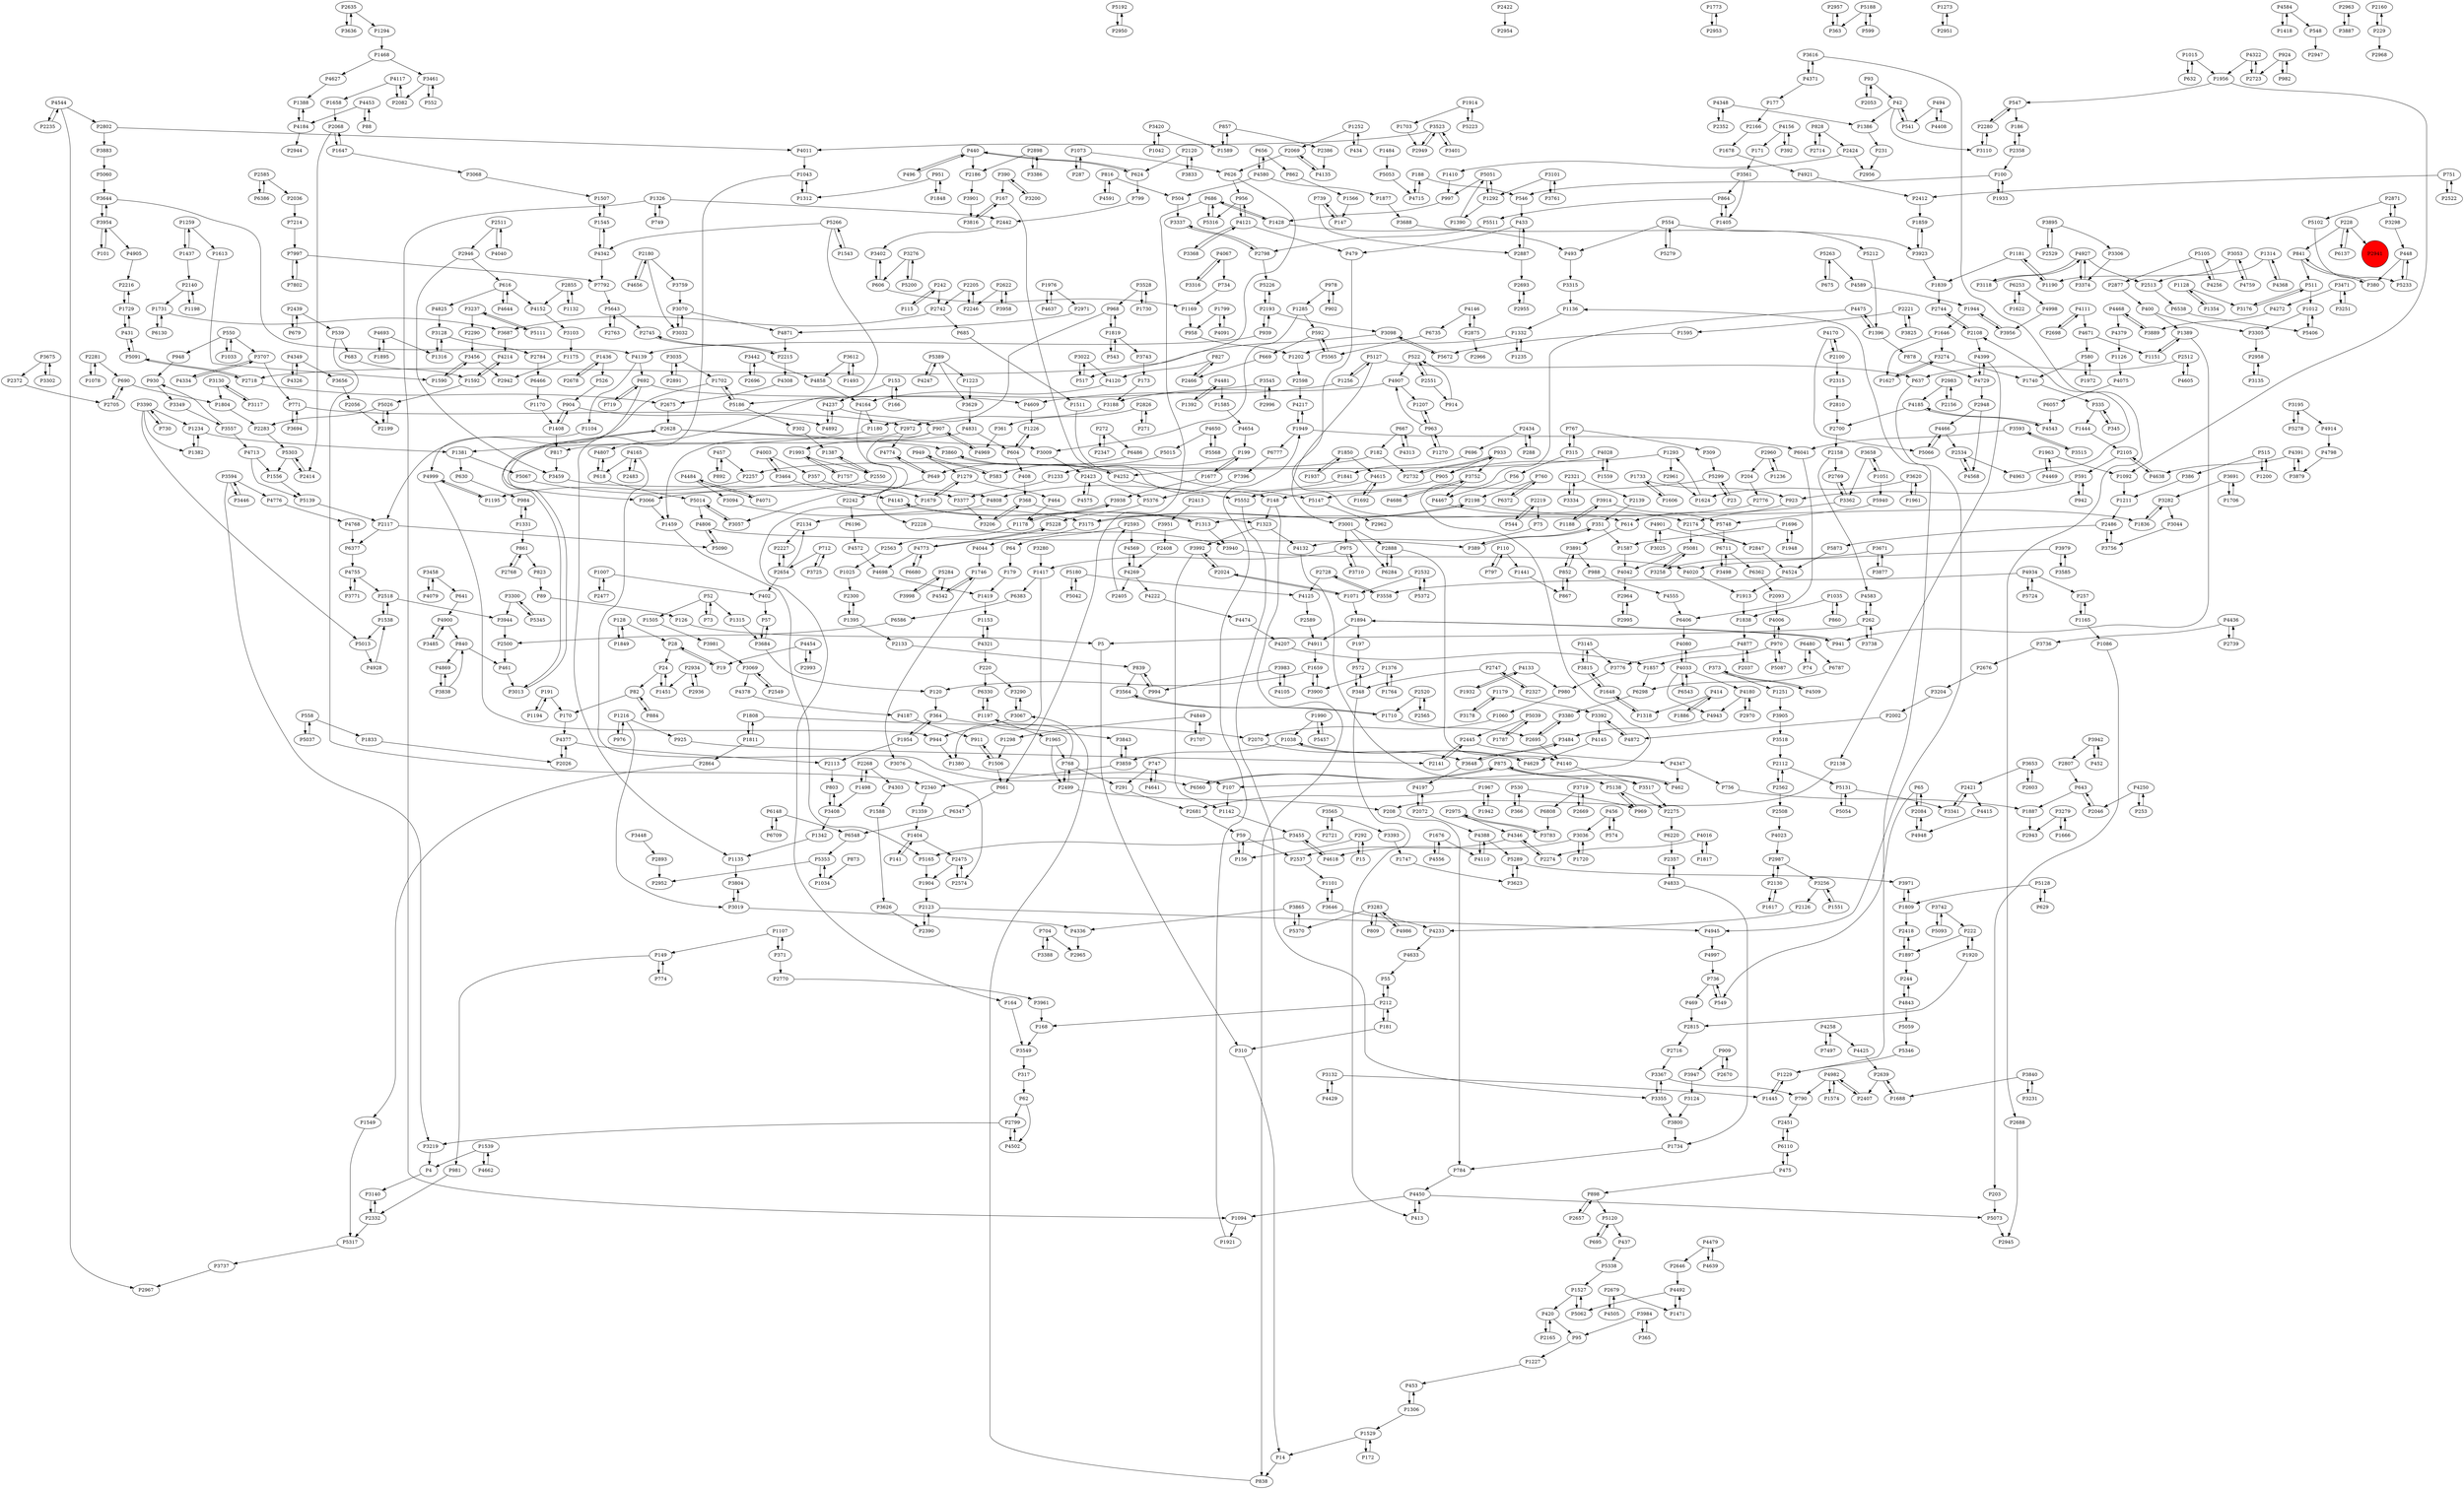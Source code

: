 digraph {
	P3069 -> P4378
	P1428 -> P493
	P1511 -> P5147
	P1498 -> P3408
	P2442 -> P3402
	P968 -> P1180
	P4877 -> P2037
	P2072 -> P4197
	P2358 -> P100
	P3761 -> P3101
	P1007 -> P2477
	P4133 -> P1932
	P4143 -> P1313
	P3992 -> P2024
	P2961 -> P1624
	P4450 -> P5073
	P1559 -> P4028
	P504 -> P3337
	P89 -> P126
	P3464 -> P4143
	P5568 -> P4650
	P1223 -> P3629
	P1298 -> P1506
	P1007 -> P402
	P839 -> P994
	P1376 -> P1764
	P4033 -> P4180
	P4197 -> P2072
	P2002 -> P4872
	P1252 -> P434
	P14 -> P838
	P768 -> P1197
	P4020 -> P1913
	P1436 -> P526
	P4921 -> P2412
	P2728 -> P4125
	P3648 -> P4197
	P4140 -> P3517
	P4871 -> P2215
	P2871 -> P3298
	P5062 -> P1527
	P1012 -> P5406
	P4222 -> P4474
	P2108 -> P4399
	P2688 -> P2945
	P3302 -> P3675
	P1894 -> P197
	P335 -> P1444
	P1993 -> P1757
	P3464 -> P4003
	P1731 -> P6130
	P1809 -> P2418
	P420 -> P2165
	P2993 -> P4454
	P5087 -> P970
	P1404 -> P141
	P4715 -> P188
	P3719 -> P2669
	P1354 -> P1128
	P4117 -> P1658
	P1897 -> P2418
	P898 -> P2657
	P6298 -> P3380
	P1877 -> P3688
	P827 -> P2466
	P2551 -> P914
	P2423 -> P5376
	P2888 -> P6284
	P42 -> P1386
	P4755 -> P3771
	P3594 -> P3446
	P618 -> P4807
	P3274 -> P1627
	P4349 -> P4326
	P768 -> P2499
	P686 -> P5316
	P1710 -> P2695
	P5192 -> P2950
	P5131 -> P5054
	P4650 -> P5568
	P4997 -> P736
	P4637 -> P1976
	P4237 -> P907
	P4347 -> P462
	P3942 -> P452
	P2887 -> P2693
	P554 -> P5279
	P1622 -> P6253
	P1734 -> P784
	P1256 -> P4609
	P4849 -> P1707
	P220 -> P3290
	P4798 -> P3879
	P390 -> P167
	P2934 -> P1451
	P857 -> P2386
	P149 -> P774
	P592 -> P669
	P100 -> P1933
	P626 -> P956
	P2565 -> P2520
	P2946 -> P3459
	P1506 -> P661
	P2268 -> P1498
	P2340 -> P1359
	P2280 -> P547
	P3442 -> P4858
	P4474 -> P4207
	P1259 -> P1437
	P4943 -> P3484
	P272 -> P6486
	P2893 -> P2952
	P4524 -> P1913
	P2958 -> P3135
	P3742 -> P5093
	P949 -> P583
	P949 -> P1279
	P2739 -> P4436
	P2445 -> P2141
	P1316 -> P3128
	P630 -> P984
	P3455 -> P5165
	P6130 -> P1731
	P1506 -> P911
	P1857 -> P6298
	P904 -> P1408
	P3688 -> P3923
	P3103 -> P1175
	P4492 -> P1471
	P3390 -> P5013
	P3251 -> P3471
	P357 -> P1679
	P3101 -> P3761
	P1659 -> P3900
	P767 -> P309
	P3938 -> P1178
	P4773 -> P5228
	P541 -> P42
	P2551 -> P522
	P4170 -> P2100
	P1234 -> P1382
	P302 -> P1387
	P930 -> P3349
	P1696 -> P1948
	P15 -> P292
	P3984 -> P365
	P3124 -> P3800
	P4016 -> P2274
	P2123 -> P2390
	P469 -> P2815
	P1417 -> P1380
	P5066 -> P4466
	P3393 -> P1747
	P1627 -> P3274
	P1382 -> P1234
	P6220 -> P2357
	P5059 -> P5346
	P4475 -> P107
	P5552 -> P3355
	P768 -> P291
	P1405 -> P864
	P522 -> P4907
	P771 -> P2972
	P1292 -> P1390
	P580 -> P1972
	P2424 -> P1410
	P288 -> P2434
	P712 -> P3725
	P390 -> P3200
	P7214 -> P7997
	P1107 -> P371
	P291 -> P2681
	P809 -> P3283
	P4388 -> P4110
	P3001 -> P6284
	P1617 -> P2130
	P4755 -> P2518
	P1094 -> P1921
	P2113 -> P803
	P1390 -> P5051
	P669 -> P2466
	P3044 -> P3756
	P4348 -> P2352
	P5105 -> P4256
	P3001 -> P2888
	P5015 -> P583
	P1178 -> P2563
	P4185 -> P2700
	P515 -> P1200
	P82 -> P170
	P624 -> P440
	P924 -> P2723
	P2747 -> P348
	P958 -> P1202
	P4572 -> P4698
	P2105 -> P591
	P4170 -> P5066
	P366 -> P530
	P2875 -> P4146
	P3865 -> P4336
	P153 -> P166
	P4436 -> P2739
	P4346 -> P2537
	P3710 -> P975
	P4945 -> P4997
	P1895 -> P4693
	P909 -> P2670
	P2654 -> P2227
	P3035 -> P2891
	P3069 -> P2549
	P695 -> P5120
	P4892 -> P4237
	P335 -> P345
	P7997 -> P7792
	P1073 -> P287
	P3833 -> P2120
	P351 -> P1587
	P3594 -> P4776
	P3471 -> P4272
	P616 -> P4825
	P2215 -> P4308
	P5 -> P310
	P1086 -> P203
	P3523 -> P3401
	P5263 -> P4589
	P685 -> P1511
	P6110 -> P2451
	P4774 -> P649
	P3771 -> P4755
	P3840 -> P3231
	P2718 -> P2675
	P2130 -> P2987
	P2216 -> P1729
	P197 -> P572
	P1990 -> P1038
	P3256 -> P1551
	P1388 -> P4184
	P690 -> P1804
	P2972 -> P1459
	P1015 -> P1956
	P4146 -> P2875
	P1949 -> P6041
	P7997 -> P7802
	P1703 -> P2949
	P95 -> P1227
	P3859 -> P2340
	P6383 -> P6586
	P4580 -> P1877
	P4391 -> P3879
	P1015 -> P632
	P1949 -> P6777
	P3298 -> P448
	P951 -> P1312
	P2439 -> P679
	P1170 -> P1408
	P4336 -> P2965
	P1035 -> P860
	P4544 -> P2802
	P3653 -> P2421
	P2522 -> P751
	P2422 -> P2954
	P4877 -> P3776
	P3725 -> P712
	P892 -> P457
	P1595 -> P5672
	P1677 -> P199
	P3752 -> P4467
	P2763 -> P5643
	P28 -> P19
	P402 -> P57
	P3420 -> P1589
	P1545 -> P4342
	P1226 -> P604
	P4321 -> P220
	P683 -> P1592
	P1408 -> P904
	P4091 -> P1799
	P5299 -> P23
	P6480 -> P74
	P790 -> P2451
	P1313 -> P4143
	P3485 -> P4900
	P2744 -> P2108
	P704 -> P3388
	P2698 -> P4111
	P526 -> P904
	P494 -> P4408
	P7396 -> P5376
	P5266 -> P4807
	P3743 -> P173
	P2205 -> P2742
	P5289 -> P3971
	P4544 -> P2967
	P3838 -> P4869
	P4326 -> P4349
	P3388 -> P704
	P5200 -> P3276
	P970 -> P4006
	P546 -> P433
	P2174 -> P2847
	P878 -> P4729
	P2888 -> P4140
	P692 -> P719
	P686 -> P1428
	P1773 -> P2953
	P5081 -> P3258
	P1624 -> P1293
	P948 -> P930
	P591 -> P942
	P4003 -> P357
	P6711 -> P3498
	P167 -> P3816
	P1313 -> P3940
	P1538 -> P5013
	P1169 -> P958
	P4322 -> P1956
	P220 -> P6330
	P5565 -> P592
	P5102 -> P5233
	P57 -> P3684
	P2957 -> P363
	P1408 -> P817
	P5165 -> P1904
	P1285 -> P3009
	P4468 -> P3889
	P2550 -> P3066
	P2716 -> P3367
	P1012 -> P3305
	P1592 -> P5026
	P110 -> P797
	P1590 -> P3456
	P24 -> P1451
	P1799 -> P4091
	P5093 -> P3742
	P3561 -> P864
	P2414 -> P5303
	P4023 -> P2987
	P5180 -> P4125
	P3368 -> P4121
	P4927 -> P3118
	P1976 -> P4637
	P1648 -> P3815
	P2585 -> P6386
	P2520 -> P1710
	P3374 -> P4927
	P4121 -> P3368
	P4121 -> P956
	P3900 -> P1659
	P6480 -> P6787
	P440 -> P2186
	P547 -> P186
	P1331 -> P984
	P73 -> P52
	P5091 -> P431
	P3392 -> P4145
	P3128 -> P2784
	P4006 -> P970
	P2407 -> P4982
	P3895 -> P2529
	P2321 -> P3334
	P272 -> P2347
	P3456 -> P1590
	P3623 -> P5289
	P4492 -> P5062
	P3280 -> P1417
	P1179 -> P3178
	P1273 -> P2951
	P1606 -> P1733
	P4075 -> P6057
	P4639 -> P4479
	P4347 -> P756
	P182 -> P2732
	P2180 -> P3759
	P3446 -> P3594
	P1417 -> P6383
	P1035 -> P1838
	P558 -> P1833
	P4901 -> P3025
	P1175 -> P2942
	P42 -> P541
	P6377 -> P4755
	P5188 -> P599
	P4346 -> P2274
	P1587 -> P4042
	P3671 -> P3877
	P4927 -> P3374
	P2126 -> P4233
	P3565 -> P3393
	P2140 -> P1731
	P624 -> P799
	P3646 -> P1101
	P3737 -> P2967
	P5353 -> P2952
	P1507 -> P1545
	P6560 -> P875
	P2675 -> P2628
	P3859 -> P3843
	P2953 -> P1773
	P2165 -> P420
	P2315 -> P2810
	P262 -> P3738
	P1730 -> P3528
	P4469 -> P1963
	P1920 -> P222
	P4252 -> P5552
	P6057 -> P4543
	P2357 -> P4833
	P861 -> P823
	P4969 -> P907
	P4467 -> P2174
	P2321 -> P2139
	P3523 -> P2949
	P6196 -> P4572
	P433 -> P479
	P2971 -> P4871
	P2728 -> P3558
	P1256 -> P5127
	P3905 -> P3518
	P816 -> P4591
	P368 -> P1323
	P5303 -> P1556
	P2802 -> P3883
	P2696 -> P3442
	P6253 -> P1622
	P6680 -> P4773
	P2300 -> P1395
	P1702 -> P5186
	P1731 -> P3687
	P4436 -> P3736
	P1819 -> P3743
	P3282 -> P3044
	P2327 -> P2747
	P939 -> P2193
	P242 -> P2742
	P3341 -> P2421
	P3117 -> P3130
	P5042 -> P5180
	P4776 -> P4768
	P1747 -> P3623
	P2693 -> P2955
	P1848 -> P951
	P616 -> P4644
	P1216 -> P3019
	P3067 -> P944
	P3282 -> P1836
	P5111 -> P3237
	P2603 -> P3653
	P4105 -> P3983
	P2654 -> P2134
	P3954 -> P101
	P5284 -> P4542
	P6372 -> P760
	P4825 -> P3128
	P4391 -> P4638
	P4999 -> P1195
	P3658 -> P3362
	P1954 -> P364
	P2134 -> P2227
	P599 -> P5188
	P3719 -> P6808
	P3408 -> P1342
	P1259 -> P1613
	P2799 -> P4502
	P530 -> P366
	P2512 -> P4605
	P4481 -> P1392
	P292 -> P15
	P2742 -> P685
	P988 -> P4555
	P3461 -> P552
	P1092 -> P1211
	P6777 -> P7396
	P1746 -> P4542
	P3646 -> P4233
	P799 -> P2442
	P1179 -> P3392
	P751 -> P2522
	P128 -> P28
	P656 -> P862
	P1505 -> P3981
	P1389 -> P1151
	P3616 -> P4371
	P4843 -> P5059
	P1692 -> P4615
	P1678 -> P4921
	P626 -> P517
	P2705 -> P690
	P1894 -> P941
	P4833 -> P1734
	P1961 -> P3620
	P739 -> P147
	P42 -> P3110
	P1235 -> P1332
	P4583 -> P262
	P2950 -> P5192
	P4125 -> P2589
	P1437 -> P2140
	P951 -> P1848
	P554 -> P493
	P2423 -> P4575
	P3951 -> P2408
	P4556 -> P1676
	P548 -> P2947
	P4120 -> P4164
	P3545 -> P2996
	P1658 -> P2068
	P448 -> P380
	P65 -> P549
	P3691 -> P1706
	P4773 -> P6680
	P4033 -> P4943
	P1956 -> P1092
	P862 -> P1566
	P2549 -> P3069
	P461 -> P3013
	P4256 -> P5105
	P3992 -> P1142
	P52 -> P1505
	P5748 -> P6711
	P861 -> P2768
	P3094 -> P3175
	P208 -> P784
	P2563 -> P1025
	P1956 -> P547
	P4633 -> P55
	P4484 -> P4071
	P2875 -> P2966
	P2628 -> P3860
	P4693 -> P1316
	P2635 -> P3636
	P4544 -> P2235
	P191 -> P1194
	P5051 -> P997
	P643 -> P1887
	P52 -> P73
	P3110 -> P2280
	P3684 -> P120
	P2798 -> P3337
	P3961 -> P168
	P389 -> P351
	P413 -> P4450
	P2975 -> P3783
	P365 -> P3984
	P5511 -> P2798
	P852 -> P867
	P2180 -> P4656
	P4342 -> P7792
	P661 -> P6347
	P873 -> P1034
	P2963 -> P3887
	P3979 -> P3585
	P736 -> P549
	P3175 -> P4044
	P2486 -> P5873
	P452 -> P3942
	P734 -> P1169
	P4713 -> P1556
	P1498 -> P2268
	P4568 -> P2534
	P3118 -> P4927
	P244 -> P4843
	P345 -> P335
	P2158 -> P4583
	P2593 -> P64
	P4934 -> P3558
	P583 -> P949
	P3891 -> P988
	P2776 -> P1313
	P4184 -> P2944
	P2574 -> P2475
	P4269 -> P4222
	P2037 -> P4877
	P580 -> P1740
	P774 -> P149
	P841 -> P380
	P5317 -> P3737
	P5091 -> P2718
	P1914 -> P5223
	P5228 -> P4773
	P907 -> P4969
	P904 -> P4892
	P4986 -> P3283
	P2898 -> P3386
	P2140 -> P1198
	P2622 -> P3958
	P4591 -> P816
	P3274 -> P1740
	P400 -> P3305
	P1468 -> P3461
	P4033 -> P4080
	P1165 -> P1086
	P2193 -> P3098
	P315 -> P56
	P3283 -> P5370
	P5105 -> P2877
	P171 -> P3561
	P3983 -> P994
	P4858 -> P4164
	P186 -> P2358
	P3707 -> P4334
	P1107 -> P149
	P1285 -> P592
	P2593 -> P4569
	P4132 -> P3517
	P2072 -> P4388
	P550 -> P948
	P5724 -> P4934
	P4609 -> P1226
	P2483 -> P4165
	P3334 -> P2321
	P1445 -> P1229
	P2635 -> P1294
	P2589 -> P4911
	P981 -> P2332
	P1197 -> P1965
	P3940 -> P4020
	P1236 -> P2960
	P4067 -> P3316
	P942 -> P591
	P3616 -> P2688
	P4258 -> P4425
	P550 -> P1033
	P4807 -> P618
	P2513 -> P6538
	P448 -> P5233
	P147 -> P739
	P5223 -> P1914
	P1679 -> P1279
	P3752 -> P4686
	P4040 -> P2511
	P3032 -> P3070
	P3367 -> P3355
	P543 -> P1819
	P1920 -> P2815
	P2714 -> P828
	P164 -> P3549
	P1729 -> P431
	P2987 -> P3256
	P4165 -> P6560
	P1666 -> P3279
	P1180 -> P1381
	P994 -> P839
	P100 -> P546
	P2421 -> P3341
	P93 -> P42
	P1894 -> P4911
	P400 -> P1389
	P1294 -> P1468
	P1437 -> P1259
	P3456 -> P2942
	P3984 -> P95
	P2987 -> P2130
	P4453 -> P4184
	P3815 -> P1648
	P2268 -> P4303
	P1292 -> P5051
	P2386 -> P4135
	P860 -> P1035
	P2500 -> P461
	P3877 -> P3671
	P817 -> P3459
	P3653 -> P2603
	P3914 -> P5748
	P2372 -> P2705
	P1326 -> P749
	P4247 -> P5389
	P2105 -> P4638
	P1306 -> P453
	P2290 -> P3456
	P4928 -> P1538
	P1538 -> P2518
	P6253 -> P4998
	P3195 -> P4914
	P3066 -> P1459
	P2193 -> P939
	P1543 -> P5266
	P1648 -> P1318
	P3128 -> P1316
	P522 -> P2551
	P1451 -> P24
	P3067 -> P3290
	P6466 -> P1170
	P1126 -> P4075
	P4111 -> P2698
	P2562 -> P2112
	P5026 -> P2283
	P3458 -> P4079
	P434 -> P1252
	P2960 -> P1236
	P1293 -> P905
	P4927 -> P2513
	P2198 -> P3175
	P1441 -> P867
	P315 -> P767
	P153 -> P4237
	P1104 -> P4999
	P978 -> P902
	P1181 -> P1190
	P3377 -> P3206
	P2405 -> P2593
	P3558 -> P2728
	P2024 -> P1071
	P1033 -> P550
	P2228 -> P3940
	P1436 -> P2678
	P4250 -> P2046
	P456 -> P574
	P3025 -> P4901
	P2082 -> P4117
	P5212 -> P1396
	P2970 -> P4180
	P5051 -> P1292
	P4028 -> P4252
	P2877 -> P400
	P1034 -> P5353
	P704 -> P2965
	P1323 -> P4132
	P494 -> P541
	P1592 -> P4214
	P3825 -> P2221
	P1101 -> P3646
	P3057 -> P5014
	P5120 -> P695
	P6586 -> P2500
	P898 -> P5120
	P3098 -> P5672
	P287 -> P1073
	P2768 -> P861
	P3518 -> P2112
	P3219 -> P4
	P6148 -> P6548
	P1585 -> P4654
	P222 -> P1897
	P3901 -> P3816
	P4808 -> P2134
	P1811 -> P1808
	P228 -> P841
	P4907 -> P3188
	P3675 -> P2372
	P2100 -> P2315
	P2670 -> P909
	P2723 -> P4322
	P5389 -> P3629
	P2242 -> P6196
	P2117 -> P5090
	P5014 -> P3057
	P4269 -> P2405
	P614 -> P3891
	P5139 -> P2117
	P3068 -> P1507
	P749 -> P1326
	P1841 -> P4808
	P2678 -> P1436
	P4806 -> P5090
	P3865 -> P5370
	P592 -> P5565
	P970 -> P1857
	P3132 -> P1445
	P1151 -> P1389
	P262 -> P4583
	P5090 -> P4806
	P2024 -> P3992
	P3009 -> P2423
	P2628 -> P3013
	P2068 -> P1647
	P803 -> P3408
	P4569 -> P4269
	P222 -> P1920
	P1404 -> P2475
	P4901 -> P2847
	P120 -> P364
	P6711 -> P6362
	P4982 -> P790
	P4111 -> P4671
	P2995 -> P2964
	P2695 -> P4140
	P606 -> P1169
	P2960 -> P204
	P2518 -> P3944
	P1944 -> P3956
	P6041 -> P6406
	P212 -> P55
	P1696 -> P1587
	P4479 -> P4639
	P4003 -> P3464
	P2520 -> P2565
	P115 -> P242
	P2518 -> P1538
	P56 -> P4467
	P3315 -> P1136
	P6137 -> P228
	P166 -> P153
	P1967 -> P2681
	P1181 -> P1839
	P2639 -> P2407
	P606 -> P3402
	P4156 -> P171
	P679 -> P2439
	P3178 -> P1179
	P4729 -> P2948
	P1887 -> P2943
	P2550 -> P1387
	P3019 -> P3804
	P550 -> P3707
	P310 -> P14
	P747 -> P4641
	P204 -> P2776
	P2186 -> P3901
	P1972 -> P580
	P3279 -> P2943
	P4146 -> P6735
	P5406 -> P1012
	P969 -> P5138
	P2508 -> P4023
	P852 -> P3891
	P5672 -> P3098
	P5940 -> P5748
	P4914 -> P4798
	P75 -> P4132
	P1190 -> P1181
	P5873 -> P4524
	P1211 -> P2486
	P4067 -> P734
	P1921 -> P1949
	P168 -> P3549
	P3188 -> P2972
	P1315 -> P3684
	P530 -> P969
	P2219 -> P544
	P667 -> P182
	P760 -> P2198
	P6110 -> P475
	P2108 -> P2744
	P1165 -> P257
	P3237 -> P5111
	P4044 -> P1746
	P172 -> P1529
	P4575 -> P2423
	P3195 -> P5278
	P4481 -> P1585
	P4408 -> P494
	P1646 -> P3274
	P911 -> P1506
	P604 -> P1226
	P574 -> P456
	P4502 -> P2799
	P3691 -> P3282
	P3620 -> P1624
	P3838 -> P840
	P618 -> P5014
	P840 -> P461
	P515 -> P386
	P2534 -> P4568
	P1574 -> P4982
	P1804 -> P2283
	P1234 -> P1381
	P1746 -> P3076
	P2534 -> P4963
	P1468 -> P4627
	P2084 -> P65
	P203 -> P5073
	P4729 -> P4399
	P52 -> P1315
	P5289 -> P3623
	P2130 -> P1617
	P364 -> P1954
	P5353 -> P1034
	P6330 -> P1197
	P2679 -> P4505
	P3362 -> P2769
	P253 -> P4250
	P3883 -> P5060
	P2056 -> P2199
	P2227 -> P2654
	P2439 -> P539
	P3891 -> P852
	P408 -> P368
	P1937 -> P1850
	P199 -> P1677
	P1251 -> P3905
	P3564 -> P1710
	P875 -> P462
	P2221 -> P1595
	P4121 -> P479
	P1551 -> P3256
	P1914 -> P1703
	P2112 -> P5131
	P1965 -> P768
	P1963 -> P4469
	P2949 -> P3523
	P5060 -> P3644
	P414 -> P1318
	P3981 -> P3069
	P1153 -> P4321
	P3517 -> P2275
	P4117 -> P2082
	P2123 -> P4945
	P126 -> P5
	P2120 -> P624
	P364 -> P3843
	P2198 -> P1836
	P74 -> P6480
	P914 -> P522
	P547 -> P2280
	P3130 -> P1804
	P179 -> P1419
	P984 -> P1331
	P864 -> P5511
	P4214 -> P1592
	P1227 -> P453
	P309 -> P5299
	P1071 -> P1894
	P1707 -> P4849
	P1216 -> P925
	P4650 -> P5015
	P110 -> P1441
	P2026 -> P4377
	P907 -> P1993
	P3783 -> P2975
	P59 -> P2537
	P7497 -> P4258
	P371 -> P2770
	P5026 -> P2199
	P784 -> P4450
	P1904 -> P2123
	P496 -> P440
	P1306 -> P1529
	P649 -> P2242
	P3923 -> P1839
	P907 -> P2228
	P909 -> P3947
	P816 -> P504
	P823 -> P89
	P257 -> P1165
	P3013 -> P2628
	P4644 -> P616
	P101 -> P3954
	P5278 -> P3195
	P453 -> P1306
	P1396 -> P4475
	P2274 -> P4346
	P2445 -> P4347
	P4934 -> P257
	P857 -> P1589
	P2975 -> P4346
	P3889 -> P4468
	P4768 -> P6377
	P4139 -> P692
	P1527 -> P5062
	P3279 -> P1666
	P4638 -> P2105
	P82 -> P884
	P1419 -> P1153
	P1740 -> P335
	P2486 -> P3756
	P2412 -> P1859
	P1811 -> P2864
	P5372 -> P2532
	P1849 -> P128
	P2408 -> P4269
	P4454 -> P2993
	P4165 -> P618
	P3528 -> P1730
	P6548 -> P5353
	P3515 -> P3593
	P1418 -> P4584
	P924 -> P982
	P4831 -> P817
	P5316 -> P686
	P3022 -> P4120
	P4693 -> P1895
	P1676 -> P4110
	P4963 -> P2108
	P3019 -> P4336
	P3355 -> P3367
	P2466 -> P827
	P4371 -> P177
	P2639 -> P1688
	P1195 -> P4999
	P1527 -> P420
	P902 -> P978
	P2855 -> P4152
	P2156 -> P2983
	P1932 -> P4133
	P667 -> P4313
	P1025 -> P2300
	P3256 -> P2126
	P4080 -> P4033
	P6735 -> P5565
	P4313 -> P667
	P1178 -> P3938
	P5186 -> P302
	P3200 -> P390
	P4399 -> P2138
	P2810 -> P2700
	P1886 -> P414
	P4905 -> P2216
	P1566 -> P147
	P2871 -> P5102
	P6386 -> P2585
	P440 -> P624
	P1293 -> P2961
	P730 -> P3390
	P4759 -> P3053
	P3053 -> P2513
	P963 -> P4907
	P1043 -> P1312
	P3612 -> P1493
	P616 -> P4152
	P475 -> P898
	P692 -> P4609
	P5389 -> P1223
	P956 -> P5316
	P2421 -> P4415
	P3523 -> P4011
	P4342 -> P1545
	P3140 -> P2332
	P3684 -> P57
	P228 -> P2941
	P371 -> P1107
	P4872 -> P3392
	P4207 -> P1857
	P2215 -> P2745
	P348 -> P572
	P2826 -> P361
	P3076 -> P2574
	P1207 -> P963
	P475 -> P6110
	P3979 -> P4020
	P939 -> P4139
	P3815 -> P3145
	P3498 -> P6711
	P1954 -> P2113
	P3944 -> P2500
	P457 -> P892
	P4165 -> P2483
	P2646 -> P4492
	P4272 -> P3889
	P1395 -> P2133
	P4686 -> P3752
	P3887 -> P2963
	P760 -> P6372
	P1060 -> P2070
	P457 -> P2257
	P2100 -> P4170
	P3145 -> P3776
	P1386 -> P231
	P1051 -> P5940
	P348 -> P413
	P1318 -> P1648
	P1229 -> P1445
	P2669 -> P3719
	P1729 -> P2216
	P188 -> P546
	P4258 -> P7497
	P4454 -> P19
	P1799 -> P958
	P4164 -> P1180
	P3971 -> P1809
	P1710 -> P3564
	P3392 -> P4872
	P1252 -> P2069
	P4 -> P3140
	P1993 -> P2550
	P1038 -> P4629
	P2281 -> P1078
	P5131 -> P3341
	P2983 -> P4185
	P6543 -> P4033
	P1556 -> P5139
	P1381 -> P630
	P4145 -> P4629
	P3204 -> P2002
	P3035 -> P1702
	P5279 -> P554
	P149 -> P981
	P1279 -> P464
	P188 -> P4715
	P1787 -> P5039
	P905 -> P148
	P1613 -> P1590
	P4349 -> P3656
	P5138 -> P2275
	P4184 -> P1388
	P1859 -> P3923
	P933 -> P2732
	P4900 -> P840
	P2424 -> P2956
	P4998 -> P3956
	P1720 -> P3036
	P1326 -> P1094
	P368 -> P3206
	P373 -> P1251
	P2676 -> P3204
	P3557 -> P4713
	P554 -> P5212
	P6406 -> P4080
	P2742 -> P3687
	P4589 -> P1944
	P5053 -> P4715
	P1942 -> P1967
	P1539 -> P4
	P4849 -> P1298
	P4016 -> P1817
	P4629 -> P1038
	P2280 -> P3110
	P3671 -> P3258
	P4368 -> P1314
	P2951 -> P1273
	P5346 -> P1229
	P199 -> P1233
	P5338 -> P1527
	P2537 -> P1101
	P944 -> P1380
	P59 -> P156
	P978 -> P1285
	P1197 -> P6330
	P3942 -> P2807
	P3675 -> P3302
	P3636 -> P2635
	P4071 -> P4484
	P4806 -> P389
	P2221 -> P3825
	P3459 -> P4808
	P1136 -> P1332
	P2084 -> P4948
	P2955 -> P2693
	P3658 -> P1051
	P3471 -> P3251
	P2117 -> P6377
	P841 -> P511
	P3300 -> P5345
	P2948 -> P4466
	P2180 -> P3032
	P544 -> P2219
	P3742 -> P222
	P4907 -> P1207
	P1135 -> P3804
	P177 -> P2166
	P1194 -> P191
	P3694 -> P771
	P3561 -> P1405
	P1216 -> P976
	P464 -> P1178
	P2138 -> P208
	P2983 -> P2156
	P19 -> P28
	P4948 -> P2084
	P2972 -> P4774
	P2499 -> P208
	P433 -> P2887
	P6808 -> P3783
	P170 -> P4377
	P7802 -> P7997
	P3402 -> P606
	P3135 -> P2958
	P1808 -> P2070
	P1380 -> P107
	P1976 -> P2971
	P3276 -> P606
	P690 -> P2705
	P747 -> P291
	P4466 -> P2534
	P1679 -> P164
	P1545 -> P1507
	P1314 -> P4368
	P3036 -> P1720
	P1323 -> P3992
	P1270 -> P963
	P4671 -> P1151
	P373 -> P4509
	P4662 -> P1539
	P5263 -> P675
	P2112 -> P2562
	P1392 -> P4481
	P4505 -> P2679
	P4133 -> P980
	P3380 -> P2695
	P1819 -> P543
	P1588 -> P3626
	P173 -> P3188
	P1071 -> P2024
	P4348 -> P1386
	P2174 -> P5081
	P414 -> P1886
	P3629 -> P4831
	P4180 -> P2970
	P968 -> P1819
	P2070 -> P3648
	P7792 -> P5643
	P479 -> P614
	P4250 -> P253
	P3355 -> P3800
	P3484 -> P3648
	P2802 -> P4011
	P1128 -> P1354
	P1539 -> P4662
	P2347 -> P272
	P2275 -> P6220
	P3626 -> P2390
	P4450 -> P1094
	P1990 -> P5457
	P1702 -> P2117
	P980 -> P1060
	P5643 -> P2763
	P3455 -> P4618
	P976 -> P1216
	P2654 -> P402
	P2770 -> P3961
	P3759 -> P3070
	P637 -> P4945
	P4618 -> P3455
	P431 -> P5091
	P517 -> P3022
	P1389 -> P941
	P2585 -> P2036
	P1038 -> P3859
	P262 -> P5
	P2160 -> P229
	P3656 -> P2056
	P2257 -> P1195
	P4656 -> P2180
	P1078 -> P2281
	P875 -> P5138
	P1529 -> P14
	P4475 -> P1396
	P3448 -> P2893
	P55 -> P212
	P686 -> P661
	P4011 -> P1043
	P3549 -> P317
	P3316 -> P4067
	P3840 -> P1688
	P93 -> P2053
	P3843 -> P3859
	P632 -> P1015
	P549 -> P736
	P2732 -> P933
	P456 -> P3036
	P6538 -> P5406
	P181 -> P310
	P3860 -> P4252
	P4615 -> P5552
	P440 -> P496
	P3053 -> P4759
	P591 -> P923
	P2036 -> P7214
	P2451 -> P6110
	P1850 -> P4615
	P982 -> P924
	P5127 -> P637
	P4654 -> P199
	P2807 -> P643
	P3958 -> P2622
	P4033 -> P6543
	P756 -> P1887
	P3594 -> P3219
	P975 -> P1417
	P6347 -> P6548
	P4042 -> P2964
	P181 -> P212
	P167 -> P148
	P3442 -> P2696
	P2475 -> P1904
	P2657 -> P898
	P828 -> P2424
	P242 -> P115
	P4399 -> P4729
	P65 -> P2084
	P2747 -> P2327
	P1676 -> P4556
	P4773 -> P4698
	P2700 -> P2158
	P3895 -> P3306
	P4999 -> P944
	P5128 -> P1809
	P2141 -> P2445
	P191 -> P170
	P4377 -> P2113
	P3258 -> P5081
	P5376 -> P5228
	P3206 -> P368
	P2477 -> P1007
	P970 -> P5087
	P1647 -> P3068
	P5039 -> P1787
	P493 -> P3315
	P5299 -> P5147
	P5643 -> P2745
	P558 -> P5037
	P3401 -> P3523
	P4237 -> P4892
	P228 -> P6137
	P1200 -> P515
	P2695 -> P3380
	P1410 -> P997
	P2934 -> P2936
	P2964 -> P2995
	P4371 -> P3616
	P2219 -> P75
	P3098 -> P2718
	P3776 -> P980
	P712 -> P2654
	P229 -> P2968
	P3276 -> P5200
	P2681 -> P59
	P3620 -> P1961
	P827 -> P4120
	P696 -> P1841
	P5266 -> P1543
	P2352 -> P4348
	P3914 -> P1188
	P4217 -> P1949
	P1493 -> P3612
	P5120 -> P437
	P431 -> P1729
	P1897 -> P244
	P2499 -> P768
	P2532 -> P5372
	P128 -> P1849
	P1706 -> P3691
	P1188 -> P3914
	P875 -> P6560
	P6362 -> P2093
	P380 -> P841
	P3644 -> P3954
	P3738 -> P262
	P1808 -> P1811
	P2390 -> P2123
	P6284 -> P2888
	P2511 -> P4040
	P62 -> P2799
	P3923 -> P1859
	P5037 -> P558
	P736 -> P469
	P2864 -> P1549
	P5180 -> P5042
	P4269 -> P4569
	P975 -> P3710
	P3130 -> P3117
	P1042 -> P3420
	P3557 -> P930
	P1757 -> P1993
	P437 -> P5338
	P5039 -> P2445
	P5226 -> P2193
	P1764 -> P1376
	P4641 -> P747
	P4698 -> P1419
	P1312 -> P1043
	P2826 -> P271
	P3337 -> P2798
	P2799 -> P3219
	P1331 -> P861
	P4833 -> P2357
	P1332 -> P1235
	P1128 -> P3176
	P5266 -> P4342
	P148 -> P838
	P4079 -> P3458
	P3593 -> P6041
	P1836 -> P3282
	P3998 -> P5284
	P1963 -> P1092
	P1342 -> P1135
	P767 -> P315
	P2139 -> P351
	P1051 -> P3658
	P539 -> P2340
	P884 -> P82
	P2679 -> P1471
	P2948 -> P4568
	P1381 -> P5067
	P4466 -> P5066
	P3175 -> P2198
	P1933 -> P100
	P5073 -> P2945
	P3800 -> P1734
	P1733 -> P923
	P2205 -> P2246
	P5067 -> P3377
	P3420 -> P1042
	P4831 -> P604
	P2046 -> P643
	P1132 -> P2855
	P3458 -> P641
	P4843 -> P244
	P156 -> P59
	P4584 -> P548
	P2069 -> P626
	P4164 -> P3057
	P2946 -> P616
	P4377 -> P2026
	P4584 -> P1418
	P649 -> P4774
	P2622 -> P2246
	P4388 -> P5289
	P3593 -> P3515
	P3585 -> P3979
	P1332 -> P1202
	P1326 -> P2442
	P2898 -> P2186
	P5284 -> P3998
	P3283 -> P4986
	P4453 -> P88
	P363 -> P2957
	P271 -> P2826
	P1688 -> P2639
	P4110 -> P4388
	P2120 -> P3833
	P1817 -> P4016
	P1428 -> P686
	P867 -> P852
	P3036 -> P4618
	P840 -> P4869
	P4185 -> P4543
	P4605 -> P2512
	P3176 -> P511
	P1733 -> P1606
	P2413 -> P3951
	P1659 -> P120
	P229 -> P2160
	P1965 -> P2499
	P4139 -> P1104
	P1202 -> P2598
	P2936 -> P2934
	P4303 -> P1588
	P2358 -> P186
	P643 -> P2046
	P4028 -> P1559
	P797 -> P110
	P62 -> P4502
	P3947 -> P3124
	P2332 -> P3140
	P1589 -> P857
	P5081 -> P4042
	P3612 -> P4858
	P771 -> P3694
	P1833 -> P2026
	P392 -> P4156
	P2246 -> P2205
	P4135 -> P2069
	P1529 -> P172
	P1484 -> P5053
	P1459 -> P5165
	P462 -> P875
	P839 -> P3564
	P6486 -> P649
	P3956 -> P1944
	P1819 -> P968
	P1396 -> P878
	P2562 -> P2508
	P4869 -> P3838
	P3132 -> P4429
	P23 -> P5299
	P3386 -> P2898
	P2532 -> P1071
	P552 -> P3461
	P3816 -> P167
	P997 -> P1428
	P5127 -> P3001
	P107 -> P1142
	P2283 -> P5303
	P420 -> P95
	P572 -> P348
	P3954 -> P3644
	P1142 -> P3455
	P3367 -> P790
	P5233 -> P448
	P923 -> P614
	P4543 -> P4185
	P3001 -> P975
	P3736 -> P2676
	P3408 -> P803
	P3390 -> P730
	P1314 -> P1190
	P3298 -> P2871
	P4934 -> P5724
	P3879 -> P4391
	P838 -> P3067
	P292 -> P156
	P4378 -> P4187
	P963 -> P1207
	P4429 -> P3132
	P4180 -> P4943
	P2511 -> P2946
	P2199 -> P5026
	P4479 -> P2646
	P3362 -> P2174
	P3237 -> P2290
	P2598 -> P4217
	P4334 -> P3707
	P1838 -> P4877
	P386 -> P1211
	P3545 -> P5186
	P2434 -> P696
	P2053 -> P93
	P4509 -> P373
	P4542 -> P1746
	P2512 -> P637
	P3290 -> P3067
	P5013 -> P4928
	P3145 -> P3815
	P5127 -> P1256
	P3687 -> P4214
	P864 -> P1405
	P28 -> P24
	P148 -> P1323
	P6148 -> P6709
	P4911 -> P1659
	P3101 -> P1292
	P5389 -> P4247
	P4982 -> P1574
	P3305 -> P2958
	P3565 -> P2721
	P2718 -> P5091
	P3648 -> P3484
	P2996 -> P3545
	P4580 -> P656
	P2475 -> P2574
	P629 -> P5128
	P4468 -> P4379
	P3954 -> P4905
	P1949 -> P4217
	P1677 -> P3938
	P4484 -> P3094
	P3528 -> P968
	P3390 -> P1382
	P361 -> P4969
	P1198 -> P2140
	P2166 -> P1678
	P4982 -> P2407
	P4580 -> P504
	P2798 -> P5226
	P5303 -> P2414
	P511 -> P3176
	P5186 -> P1702
	P2769 -> P3362
	P4233 -> P4633
	P4450 -> P413
	P5457 -> P1990
	P2158 -> P2769
	P5370 -> P3865
	P1387 -> P2550
	P5014 -> P4806
	P3707 -> P771
	P1395 -> P2300
	P4322 -> P2723
	P3983 -> P4105
	P656 -> P4580
	P751 -> P2412
	P4156 -> P392
	P1646 -> P1627
	P1229 -> P1136
	P4379 -> P1126
	P4252 -> P3860
	P2847 -> P4524
	P1359 -> P1404
	P3756 -> P2486
	P4627 -> P1388
	P692 -> P3066
	P4187 -> P911
	P4900 -> P3485
	P5345 -> P3300
	P3022 -> P517
	P212 -> P181
	P4615 -> P1692
	P2068 -> P2414
	P2529 -> P3895
	P2332 -> P5317
	P3644 -> P4139
	P539 -> P683
	P2855 -> P1132
	P1809 -> P3971
	P1233 -> P3377
	P231 -> P2956
	P675 -> P5263
	P3283 -> P809
	P3349 -> P3557
	P963 -> P1270
	P317 -> P62
	P2721 -> P3565
	P88 -> P4453
	P511 -> P1012
	P3461 -> P2082
	P4425 -> P2639
	P1279 -> P1679
	P351 -> P389
	P2418 -> P1897
	P4555 -> P6406
	P1948 -> P1696
	P182 -> P2257
	P2193 -> P5226
	P2784 -> P6466
	P739 -> P2887
	P4671 -> P580
	P6709 -> P6148
	P2093 -> P4006
	P1647 -> P2068
	P64 -> P179
	P3070 -> P3032
	P3231 -> P3840
	P24 -> P82
	P2887 -> P433
	P933 -> P905
	P2815 -> P2716
	P1839 -> P2744
	P1471 -> P4492
	P3390 -> P1234
	P3804 -> P3019
	P4321 -> P1153
	P6787 -> P6298
	P719 -> P692
	P5147 -> P2962
	P5128 -> P629
	P2434 -> P288
	P925 -> P2141
	P4152 -> P3103
	P5188 -> P363
	P1043 -> P1135
	P828 -> P2714
	P2235 -> P4544
	P4713 -> P5139
	P2745 -> P2215
	P4415 -> P4948
	P1850 -> P1937
	P1549 -> P5317
	P3070 -> P4871
	P212 -> P168
	P5138 -> P969
	P933 -> P3752
	P5054 -> P5131
	P956 -> P4121
	P2133 -> P839
	P604 -> P408
	P2891 -> P3035
	P1444 -> P2105
	P2069 -> P4135
	P3306 -> P3374
	P641 -> P4900
	P1376 -> P3900
	P2281 -> P690
	P1967 -> P1942
	P941 -> P1894
	P1073 -> P626
	P1944 -> P1646
	P2628 -> P3009
	P4308 -> P2675
	P3300 -> P3944
	P1913 -> P1838
	P141 -> P1404
	P2941 [shape=circle]
	P2941 [style=filled]
	P2941 [fillcolor=red]
}